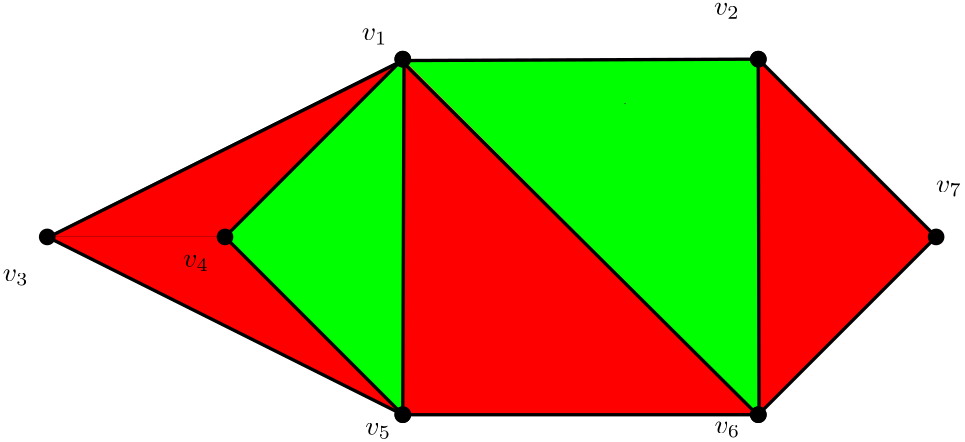 <?xml version="1.0"?>
<!DOCTYPE ipe SYSTEM "ipe.dtd">
<ipe version="70107" creator="Ipe 7.1.10">
<info created="D:20170125101500" modified="D:20170125120716"/>
<ipestyle name="basic">
<symbol name="arrow/arc(spx)">
<path stroke="sym-stroke" fill="sym-stroke" pen="sym-pen">
0 0 m
-1 0.333 l
-1 -0.333 l
h
</path>
</symbol>
<symbol name="arrow/farc(spx)">
<path stroke="sym-stroke" fill="white" pen="sym-pen">
0 0 m
-1 0.333 l
-1 -0.333 l
h
</path>
</symbol>
<symbol name="arrow/ptarc(spx)">
<path stroke="sym-stroke" fill="sym-stroke" pen="sym-pen">
0 0 m
-1 0.333 l
-0.8 0 l
-1 -0.333 l
h
</path>
</symbol>
<symbol name="arrow/fptarc(spx)">
<path stroke="sym-stroke" fill="white" pen="sym-pen">
0 0 m
-1 0.333 l
-0.8 0 l
-1 -0.333 l
h
</path>
</symbol>
<symbol name="mark/circle(sx)" transformations="translations">
<path fill="sym-stroke">
0.6 0 0 0.6 0 0 e
0.4 0 0 0.4 0 0 e
</path>
</symbol>
<symbol name="mark/disk(sx)" transformations="translations">
<path fill="sym-stroke">
0.6 0 0 0.6 0 0 e
</path>
</symbol>
<symbol name="mark/fdisk(sfx)" transformations="translations">
<group>
<path fill="sym-fill">
0.5 0 0 0.5 0 0 e
</path>
<path fill="sym-stroke" fillrule="eofill">
0.6 0 0 0.6 0 0 e
0.4 0 0 0.4 0 0 e
</path>
</group>
</symbol>
<symbol name="mark/box(sx)" transformations="translations">
<path fill="sym-stroke" fillrule="eofill">
-0.6 -0.6 m
0.6 -0.6 l
0.6 0.6 l
-0.6 0.6 l
h
-0.4 -0.4 m
0.4 -0.4 l
0.4 0.4 l
-0.4 0.4 l
h
</path>
</symbol>
<symbol name="mark/square(sx)" transformations="translations">
<path fill="sym-stroke">
-0.6 -0.6 m
0.6 -0.6 l
0.6 0.6 l
-0.6 0.6 l
h
</path>
</symbol>
<symbol name="mark/fsquare(sfx)" transformations="translations">
<group>
<path fill="sym-fill">
-0.5 -0.5 m
0.5 -0.5 l
0.5 0.5 l
-0.5 0.5 l
h
</path>
<path fill="sym-stroke" fillrule="eofill">
-0.6 -0.6 m
0.6 -0.6 l
0.6 0.6 l
-0.6 0.6 l
h
-0.4 -0.4 m
0.4 -0.4 l
0.4 0.4 l
-0.4 0.4 l
h
</path>
</group>
</symbol>
<symbol name="mark/cross(sx)" transformations="translations">
<group>
<path fill="sym-stroke">
-0.43 -0.57 m
0.57 0.43 l
0.43 0.57 l
-0.57 -0.43 l
h
</path>
<path fill="sym-stroke">
-0.43 0.57 m
0.57 -0.43 l
0.43 -0.57 l
-0.57 0.43 l
h
</path>
</group>
</symbol>
<symbol name="arrow/fnormal(spx)">
<path stroke="sym-stroke" fill="white" pen="sym-pen">
0 0 m
-1 0.333 l
-1 -0.333 l
h
</path>
</symbol>
<symbol name="arrow/pointed(spx)">
<path stroke="sym-stroke" fill="sym-stroke" pen="sym-pen">
0 0 m
-1 0.333 l
-0.8 0 l
-1 -0.333 l
h
</path>
</symbol>
<symbol name="arrow/fpointed(spx)">
<path stroke="sym-stroke" fill="white" pen="sym-pen">
0 0 m
-1 0.333 l
-0.8 0 l
-1 -0.333 l
h
</path>
</symbol>
<symbol name="arrow/linear(spx)">
<path stroke="sym-stroke" pen="sym-pen">
-1 0.333 m
0 0 l
-1 -0.333 l
</path>
</symbol>
<symbol name="arrow/fdouble(spx)">
<path stroke="sym-stroke" fill="white" pen="sym-pen">
0 0 m
-1 0.333 l
-1 -0.333 l
h
-1 0 m
-2 0.333 l
-2 -0.333 l
h
</path>
</symbol>
<symbol name="arrow/double(spx)">
<path stroke="sym-stroke" fill="sym-stroke" pen="sym-pen">
0 0 m
-1 0.333 l
-1 -0.333 l
h
-1 0 m
-2 0.333 l
-2 -0.333 l
h
</path>
</symbol>
<pen name="heavier" value="0.8"/>
<pen name="fat" value="1.2"/>
<pen name="ultrafat" value="2"/>
<symbolsize name="large" value="5"/>
<symbolsize name="small" value="2"/>
<symbolsize name="tiny" value="1.1"/>
<arrowsize name="large" value="10"/>
<arrowsize name="small" value="5"/>
<arrowsize name="tiny" value="3"/>
<color name="red" value="1 0 0"/>
<color name="green" value="0 1 0"/>
<color name="blue" value="0 0 1"/>
<color name="yellow" value="1 1 0"/>
<color name="orange" value="1 0.647 0"/>
<color name="gold" value="1 0.843 0"/>
<color name="purple" value="0.627 0.125 0.941"/>
<color name="gray" value="0.745"/>
<color name="brown" value="0.647 0.165 0.165"/>
<color name="navy" value="0 0 0.502"/>
<color name="pink" value="1 0.753 0.796"/>
<color name="seagreen" value="0.18 0.545 0.341"/>
<color name="turquoise" value="0.251 0.878 0.816"/>
<color name="violet" value="0.933 0.51 0.933"/>
<color name="darkblue" value="0 0 0.545"/>
<color name="darkcyan" value="0 0.545 0.545"/>
<color name="darkgray" value="0.663"/>
<color name="darkgreen" value="0 0.392 0"/>
<color name="darkmagenta" value="0.545 0 0.545"/>
<color name="darkorange" value="1 0.549 0"/>
<color name="darkred" value="0.545 0 0"/>
<color name="lightblue" value="0.678 0.847 0.902"/>
<color name="lightcyan" value="0.878 1 1"/>
<color name="lightgray" value="0.827"/>
<color name="lightgreen" value="0.565 0.933 0.565"/>
<color name="lightyellow" value="1 1 0.878"/>
<dashstyle name="dashed" value="[4] 0"/>
<dashstyle name="dotted" value="[1 3] 0"/>
<dashstyle name="dash dotted" value="[4 2 1 2] 0"/>
<dashstyle name="dash dot dotted" value="[4 2 1 2 1 2] 0"/>
<textsize name="large" value="\large"/>
<textsize name="Large" value="\Large"/>
<textsize name="LARGE" value="\LARGE"/>
<textsize name="huge" value="\huge"/>
<textsize name="Huge" value="\Huge"/>
<textsize name="small" value="\small"/>
<textsize name="footnote" value="\footnotesize"/>
<textsize name="tiny" value="\tiny"/>
<textstyle name="center" begin="\begin{center}" end="\end{center}"/>
<textstyle name="itemize" begin="\begin{itemize}" end="\end{itemize}"/>
<textstyle name="item" begin="\begin{itemize}\item{}" end="\end{itemize}"/>
<gridsize name="4 pts" value="4"/>
<gridsize name="8 pts (~3 mm)" value="8"/>
<gridsize name="16 pts (~6 mm)" value="16"/>
<gridsize name="32 pts (~12 mm)" value="32"/>
<gridsize name="10 pts (~3.5 mm)" value="10"/>
<gridsize name="20 pts (~7 mm)" value="20"/>
<gridsize name="14 pts (~5 mm)" value="14"/>
<gridsize name="28 pts (~10 mm)" value="28"/>
<gridsize name="56 pts (~20 mm)" value="56"/>
<anglesize name="90 deg" value="90"/>
<anglesize name="60 deg" value="60"/>
<anglesize name="45 deg" value="45"/>
<anglesize name="30 deg" value="30"/>
<anglesize name="22.5 deg" value="22.5"/>
<opacity name="10%" value="0.1"/>
<opacity name="30%" value="0.3"/>
<opacity name="50%" value="0.5"/>
<opacity name="75%" value="0.75"/>
<tiling name="falling" angle="-60" step="4" width="1"/>
<tiling name="rising" angle="30" step="4" width="1"/>
</ipestyle>
<page>
<layer name="alpha"/>
<view layers="alpha" active="alpha"/>
<path layer="alpha" fill="green">
192 704 m
320 704 l
320 704 l
320 576 l
h
</path>
<path fill="red">
192 704 m
192 576 l
320 576 l
h
</path>
<path fill="green">
192 704 m
128 640 l
192 576 l
h
</path>
<path stroke="black" fill="red">
128 640 m
64 640 l
192 704 l
h
</path>
<path stroke="red" fill="red">
64 640 m
192 576 l
128 640 l
h
</path>
<path stroke="black" fill="red">
320 704 m
384 640 l
320 576 l
h
</path>
<path stroke="black" fill="red" cap="1">
272 688 m
272 688 l
h
</path>
<path fill="black">
192 704 m
320 704 l
</path>
<path stroke="gray" fill="violet">
192 704 m
192 576 l
</path>
<path fill="black">
320 576 m
192 576 l
</path>
<path fill="black">
223.942 629.597 m
223.942 629.597 l
</path>
<path fill="black">
223.942 629.597 m
223.942 629.597 l
223.942 629.597 l
</path>
<path fill="black">
223.942 629.597 m
223.942 629.597 l
</path>
<path stroke="black" fill="gold" cap="1">
192 704 m
192 704 l
</path>
<path stroke="black" fill="gold" cap="1">
192 704 m
192 704 l
</path>
<use name="mark/fdisk(sfx)" pos="192 704" size="large" stroke="black" fill="gold"/>
<use name="mark/fdisk(sfx)" pos="320 704" size="large" stroke="black" fill="gold"/>
<use name="mark/fdisk(sfx)" pos="320 576" size="large" stroke="black" fill="gold"/>
<use name="mark/fdisk(sfx)" pos="192 576" size="large" stroke="black" fill="gold"/>
<use name="mark/fdisk(sfx)" pos="128 640" size="large" stroke="black" fill="black"/>
<use name="mark/fdisk(sfx)" pos="64 640" size="large" stroke="black" fill="black"/>
<use name="mark/fdisk(sfx)" pos="384 640" size="large" stroke="black" fill="black"/>
<use name="mark/fdisk(sfx)" pos="320 704" size="large" stroke="black" fill="black"/>
<use name="mark/fdisk(sfx)" pos="192 704" size="large" stroke="black" fill="black"/>
<use name="mark/fdisk(sfx)" pos="192 576" size="large" stroke="black" fill="black"/>
<use name="mark/fdisk(sfx)" pos="320 576" size="large" stroke="black" fill="black"/>
<text matrix="1 0 0 1 9.298 -1.49" transformations="translations" pos="167.91 712.282" stroke="black" type="label" width="9.298" height="4.294" depth="1.49" valign="baseline">$v_1$</text>
<text transformations="translations" pos="304 720" stroke="black" type="label" width="12.619" height="4.294" depth="1.49" valign="baseline">$v_2$

</text>
<text transformations="translations" pos="384 656" stroke="black" type="label" width="9.298" height="4.294" depth="1.49" valign="baseline">$v_7$</text>
<text matrix="1 0 0 1 -15.7966 -6.72845" transformations="translations" pos="320 576" stroke="black" type="label" width="9.298" height="4.294" depth="1.49" valign="baseline">$v_6$</text>
<text matrix="1 0 0 1 2.51024 8.74393" transformations="translations" pos="176 560" stroke="black" type="label" width="9.298" height="4.294" depth="1.49" valign="baseline">$v_5$</text>
<text transformations="translations" pos="48 624" stroke="black" type="label" width="9.298" height="4.294" depth="1.49" valign="baseline">$v_3$</text>
<text matrix="1 0 0 1 -15.1225 -10.7592" transformations="translations" pos="128 640" stroke="black" type="label" width="9.298" height="4.294" depth="1.49" valign="baseline">$v_4$</text>
<path stroke="black" fill="black" pen="fat">
192.442 704 m
192 577.806 l
</path>
<path stroke="black" fill="black" pen="fat">
192.441 703.499 m
319.347 704 l
</path>
<path stroke="black" fill="black" pen="fat">
319.953 704 m
320.274 576.274 l
</path>
<path stroke="black" fill="black" pen="fat">
321.182 577.182 m
383.12 639.12 l
</path>
<path stroke="black" fill="black" pen="fat">
320 704 m
384 640 l
</path>
<path stroke="black" fill="black" pen="fat">
192 702.893 m
319.65 576 l
</path>
<path stroke="black" fill="black" pen="fat">
319.347 576 m
192.745 576 l
320 576 l
</path>
<path stroke="black" fill="black" pen="fat">
128.623 639.377 m
192 576 l
</path>
<path stroke="black" fill="black" pen="fat">
128.821 640.821 m
191.911 703.956 l
</path>
<path stroke="black" fill="black" pen="fat">
64.6292 640 m
193.048 704 l
</path>
<path stroke="black" fill="black" pen="fat">
64.4241 639.788 m
192 576 l
</path>
<path fill="red">
128 624 m
128 624 l
</path>
</page>
</ipe>
